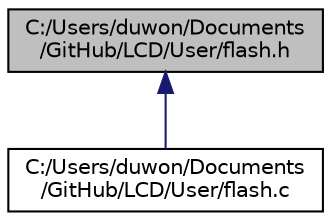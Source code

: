 digraph "C:/Users/duwon/Documents/GitHub/LCD/User/flash.h"
{
 // LATEX_PDF_SIZE
  edge [fontname="Helvetica",fontsize="10",labelfontname="Helvetica",labelfontsize="10"];
  node [fontname="Helvetica",fontsize="10",shape=record];
  Node1 [label="C:/Users/duwon/Documents\l/GitHub/LCD/User/flash.h",height=0.2,width=0.4,color="black", fillcolor="grey75", style="filled", fontcolor="black",tooltip=" "];
  Node1 -> Node2 [dir="back",color="midnightblue",fontsize="10",style="solid",fontname="Helvetica"];
  Node2 [label="C:/Users/duwon/Documents\l/GitHub/LCD/User/flash.c",height=0.2,width=0.4,color="black", fillcolor="white", style="filled",URL="$flash_8c.html",tooltip="N25Q Flash 제어"];
}
